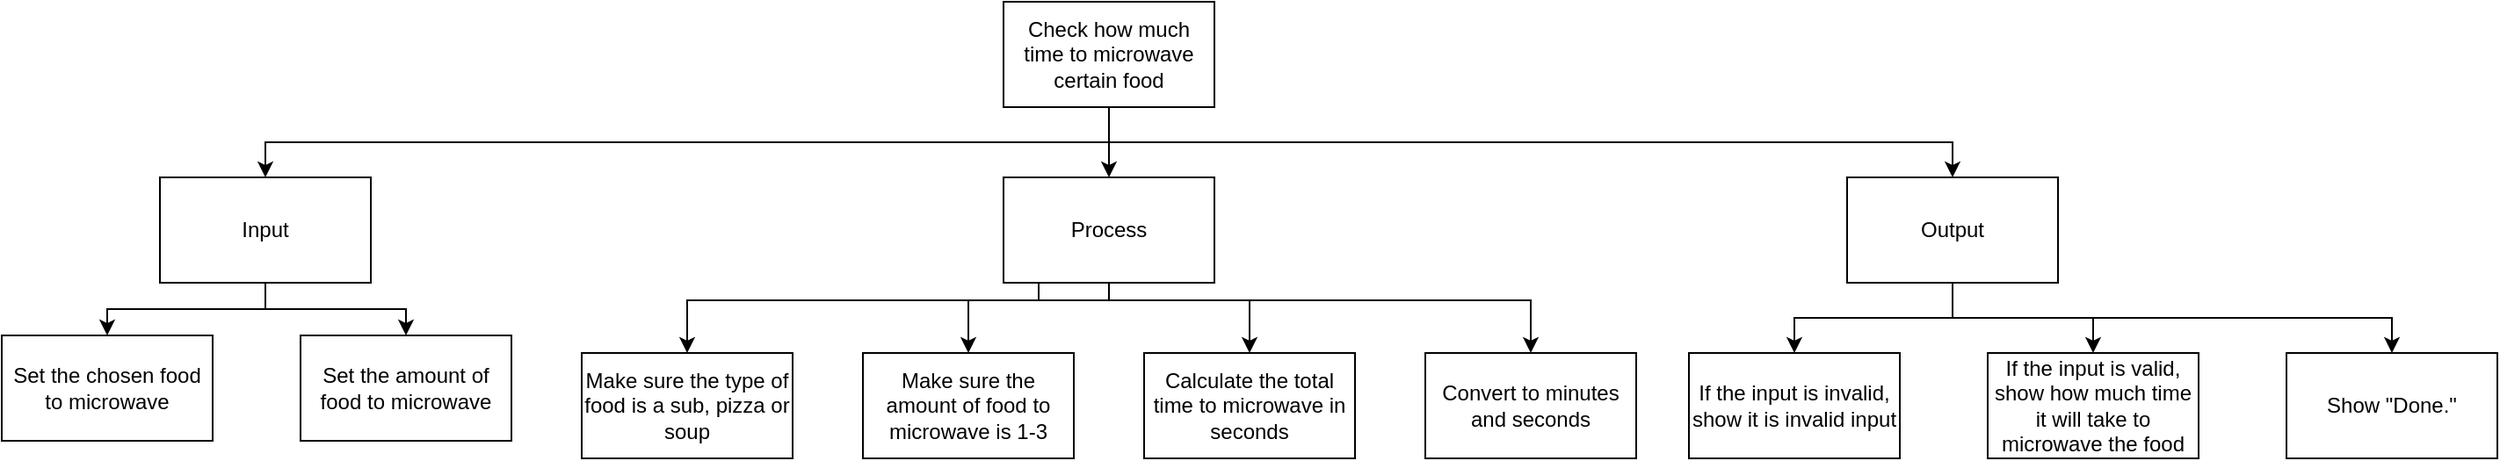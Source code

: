 <mxfile>
    <diagram id="XUqsfG2bdBtqK4mZtioK" name="Page-1">
        <mxGraphModel dx="1913" dy="740" grid="1" gridSize="10" guides="1" tooltips="1" connect="1" arrows="1" fold="1" page="1" pageScale="1" pageWidth="827" pageHeight="1169" math="0" shadow="0">
            <root>
                <mxCell id="0"/>
                <mxCell id="1" parent="0"/>
                <mxCell id="8" style="edgeStyle=none;html=1;entryX=0.5;entryY=0;entryDx=0;entryDy=0;rounded=0;" parent="1" source="2" target="3" edge="1">
                    <mxGeometry relative="1" as="geometry">
                        <Array as="points">
                            <mxPoint x="280" y="180"/>
                            <mxPoint x="-200" y="180"/>
                        </Array>
                    </mxGeometry>
                </mxCell>
                <mxCell id="9" style="edgeStyle=none;rounded=0;html=1;entryX=0.5;entryY=0;entryDx=0;entryDy=0;" parent="1" source="2" target="4" edge="1">
                    <mxGeometry relative="1" as="geometry"/>
                </mxCell>
                <mxCell id="10" style="edgeStyle=none;rounded=0;html=1;entryX=0.5;entryY=0;entryDx=0;entryDy=0;" parent="1" source="2" target="5" edge="1">
                    <mxGeometry relative="1" as="geometry">
                        <Array as="points">
                            <mxPoint x="280" y="180"/>
                            <mxPoint x="760" y="180"/>
                        </Array>
                    </mxGeometry>
                </mxCell>
                <mxCell id="2" value="Check how much time to microwave certain food" style="rounded=0;whiteSpace=wrap;html=1;" parent="1" vertex="1">
                    <mxGeometry x="220" y="100" width="120" height="60" as="geometry"/>
                </mxCell>
                <mxCell id="35" style="edgeStyle=elbowEdgeStyle;shape=connector;rounded=0;elbow=vertical;html=1;entryX=0.5;entryY=0;entryDx=0;entryDy=0;labelBackgroundColor=default;strokeColor=default;fontFamily=Helvetica;fontSize=11;fontColor=default;endArrow=classic;" edge="1" parent="1" source="3" target="22">
                    <mxGeometry relative="1" as="geometry"/>
                </mxCell>
                <mxCell id="36" style="edgeStyle=elbowEdgeStyle;shape=connector;rounded=0;elbow=vertical;html=1;entryX=0.5;entryY=0;entryDx=0;entryDy=0;labelBackgroundColor=default;strokeColor=default;fontFamily=Helvetica;fontSize=11;fontColor=default;endArrow=classic;" edge="1" parent="1" source="3" target="7">
                    <mxGeometry relative="1" as="geometry"/>
                </mxCell>
                <mxCell id="3" value="Input" style="rounded=0;whiteSpace=wrap;html=1;" parent="1" vertex="1">
                    <mxGeometry x="-260" y="200" width="120" height="60" as="geometry"/>
                </mxCell>
                <mxCell id="30" style="edgeStyle=elbowEdgeStyle;html=1;entryX=0.5;entryY=0;entryDx=0;entryDy=0;elbow=vertical;rounded=0;" edge="1" parent="1" source="4" target="28">
                    <mxGeometry relative="1" as="geometry">
                        <Array as="points">
                            <mxPoint x="160" y="270"/>
                        </Array>
                    </mxGeometry>
                </mxCell>
                <mxCell id="31" style="edgeStyle=elbowEdgeStyle;shape=connector;rounded=0;elbow=vertical;html=1;entryX=0.5;entryY=0;entryDx=0;entryDy=0;labelBackgroundColor=default;strokeColor=default;fontFamily=Helvetica;fontSize=11;fontColor=default;endArrow=classic;" edge="1" parent="1" source="4" target="27">
                    <mxGeometry relative="1" as="geometry">
                        <Array as="points">
                            <mxPoint x="240" y="270"/>
                        </Array>
                    </mxGeometry>
                </mxCell>
                <mxCell id="32" style="edgeStyle=elbowEdgeStyle;shape=connector;rounded=0;elbow=vertical;html=1;entryX=0.5;entryY=0;entryDx=0;entryDy=0;labelBackgroundColor=default;strokeColor=default;fontFamily=Helvetica;fontSize=11;fontColor=default;endArrow=classic;" edge="1" parent="1" source="4" target="11">
                    <mxGeometry relative="1" as="geometry">
                        <Array as="points">
                            <mxPoint x="280" y="270"/>
                        </Array>
                    </mxGeometry>
                </mxCell>
                <mxCell id="34" style="edgeStyle=elbowEdgeStyle;shape=connector;rounded=0;elbow=vertical;html=1;entryX=0.5;entryY=0;entryDx=0;entryDy=0;labelBackgroundColor=default;strokeColor=default;fontFamily=Helvetica;fontSize=11;fontColor=default;endArrow=classic;" edge="1" parent="1" source="4" target="18">
                    <mxGeometry relative="1" as="geometry">
                        <Array as="points">
                            <mxPoint x="400" y="270"/>
                        </Array>
                    </mxGeometry>
                </mxCell>
                <mxCell id="4" value="Process" style="rounded=0;whiteSpace=wrap;html=1;" parent="1" vertex="1">
                    <mxGeometry x="220" y="200" width="120" height="60" as="geometry"/>
                </mxCell>
                <mxCell id="37" style="edgeStyle=elbowEdgeStyle;shape=connector;rounded=0;elbow=vertical;html=1;entryX=0.5;entryY=0;entryDx=0;entryDy=0;labelBackgroundColor=default;strokeColor=default;fontFamily=Helvetica;fontSize=11;fontColor=default;endArrow=classic;" edge="1" parent="1" source="5" target="12">
                    <mxGeometry relative="1" as="geometry"/>
                </mxCell>
                <mxCell id="38" style="edgeStyle=elbowEdgeStyle;shape=connector;rounded=0;elbow=vertical;html=1;labelBackgroundColor=default;strokeColor=default;fontFamily=Helvetica;fontSize=11;fontColor=default;endArrow=classic;" edge="1" parent="1" source="5" target="20">
                    <mxGeometry relative="1" as="geometry"/>
                </mxCell>
                <mxCell id="39" style="edgeStyle=elbowEdgeStyle;shape=connector;rounded=0;elbow=vertical;html=1;labelBackgroundColor=default;strokeColor=default;fontFamily=Helvetica;fontSize=11;fontColor=default;endArrow=classic;" edge="1" parent="1" source="5" target="13">
                    <mxGeometry relative="1" as="geometry"/>
                </mxCell>
                <mxCell id="5" value="Output" style="rounded=0;whiteSpace=wrap;html=1;" parent="1" vertex="1">
                    <mxGeometry x="700" y="200" width="120" height="60" as="geometry"/>
                </mxCell>
                <mxCell id="7" value="Set the chosen food to microwave" style="rounded=0;whiteSpace=wrap;html=1;" parent="1" vertex="1">
                    <mxGeometry x="-350" y="290" width="120" height="60" as="geometry"/>
                </mxCell>
                <mxCell id="11" value="Calculate the total time to microwave in seconds" style="rounded=0;whiteSpace=wrap;html=1;" parent="1" vertex="1">
                    <mxGeometry x="300" y="300" width="120" height="60" as="geometry"/>
                </mxCell>
                <mxCell id="12" value="If the input is invalid, show it is invalid input" style="rounded=0;whiteSpace=wrap;html=1;" parent="1" vertex="1">
                    <mxGeometry x="610" y="300" width="120" height="60" as="geometry"/>
                </mxCell>
                <mxCell id="13" value="Show &quot;Done.&quot;" style="rounded=0;whiteSpace=wrap;html=1;" parent="1" vertex="1">
                    <mxGeometry x="950" y="300" width="120" height="60" as="geometry"/>
                </mxCell>
                <mxCell id="18" value="Convert to minutes and seconds" style="rounded=0;whiteSpace=wrap;html=1;" parent="1" vertex="1">
                    <mxGeometry x="460" y="300" width="120" height="60" as="geometry"/>
                </mxCell>
                <mxCell id="20" value="If the input is valid, show how much time it will take to microwave the food" style="rounded=0;whiteSpace=wrap;html=1;" parent="1" vertex="1">
                    <mxGeometry x="780" y="300" width="120" height="60" as="geometry"/>
                </mxCell>
                <mxCell id="22" value="Set the amount of food to microwave" style="rounded=0;whiteSpace=wrap;html=1;" parent="1" vertex="1">
                    <mxGeometry x="-180" y="290" width="120" height="60" as="geometry"/>
                </mxCell>
                <mxCell id="27" value="Make sure the amount of food to microwave is 1-3" style="rounded=0;whiteSpace=wrap;html=1;" parent="1" vertex="1">
                    <mxGeometry x="140" y="300" width="120" height="60" as="geometry"/>
                </mxCell>
                <mxCell id="28" value="Make sure the type of food is a sub, pizza or soup" style="rounded=0;whiteSpace=wrap;html=1;" parent="1" vertex="1">
                    <mxGeometry x="-20" y="300" width="120" height="60" as="geometry"/>
                </mxCell>
            </root>
        </mxGraphModel>
    </diagram>
</mxfile>